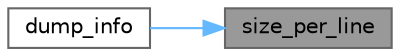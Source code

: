 digraph "size_per_line"
{
 // LATEX_PDF_SIZE
  bgcolor="transparent";
  edge [fontname=Helvetica,fontsize=10,labelfontname=Helvetica,labelfontsize=10];
  node [fontname=Helvetica,fontsize=10,shape=box,height=0.2,width=0.4];
  rankdir="RL";
  Node1 [id="Node000001",label="size_per_line",height=0.2,width=0.4,color="gray40", fillcolor="grey60", style="filled", fontcolor="black",tooltip=" "];
  Node1 -> Node2 [id="edge1_Node000001_Node000002",dir="back",color="steelblue1",style="solid",tooltip=" "];
  Node2 [id="Node000002",label="dump_info",height=0.2,width=0.4,color="grey40", fillcolor="white", style="filled",URL="$classspdlog_1_1details_1_1dump__info.html#a07e5a7f5d37394c31c5f43126c87ef02",tooltip=" "];
}
